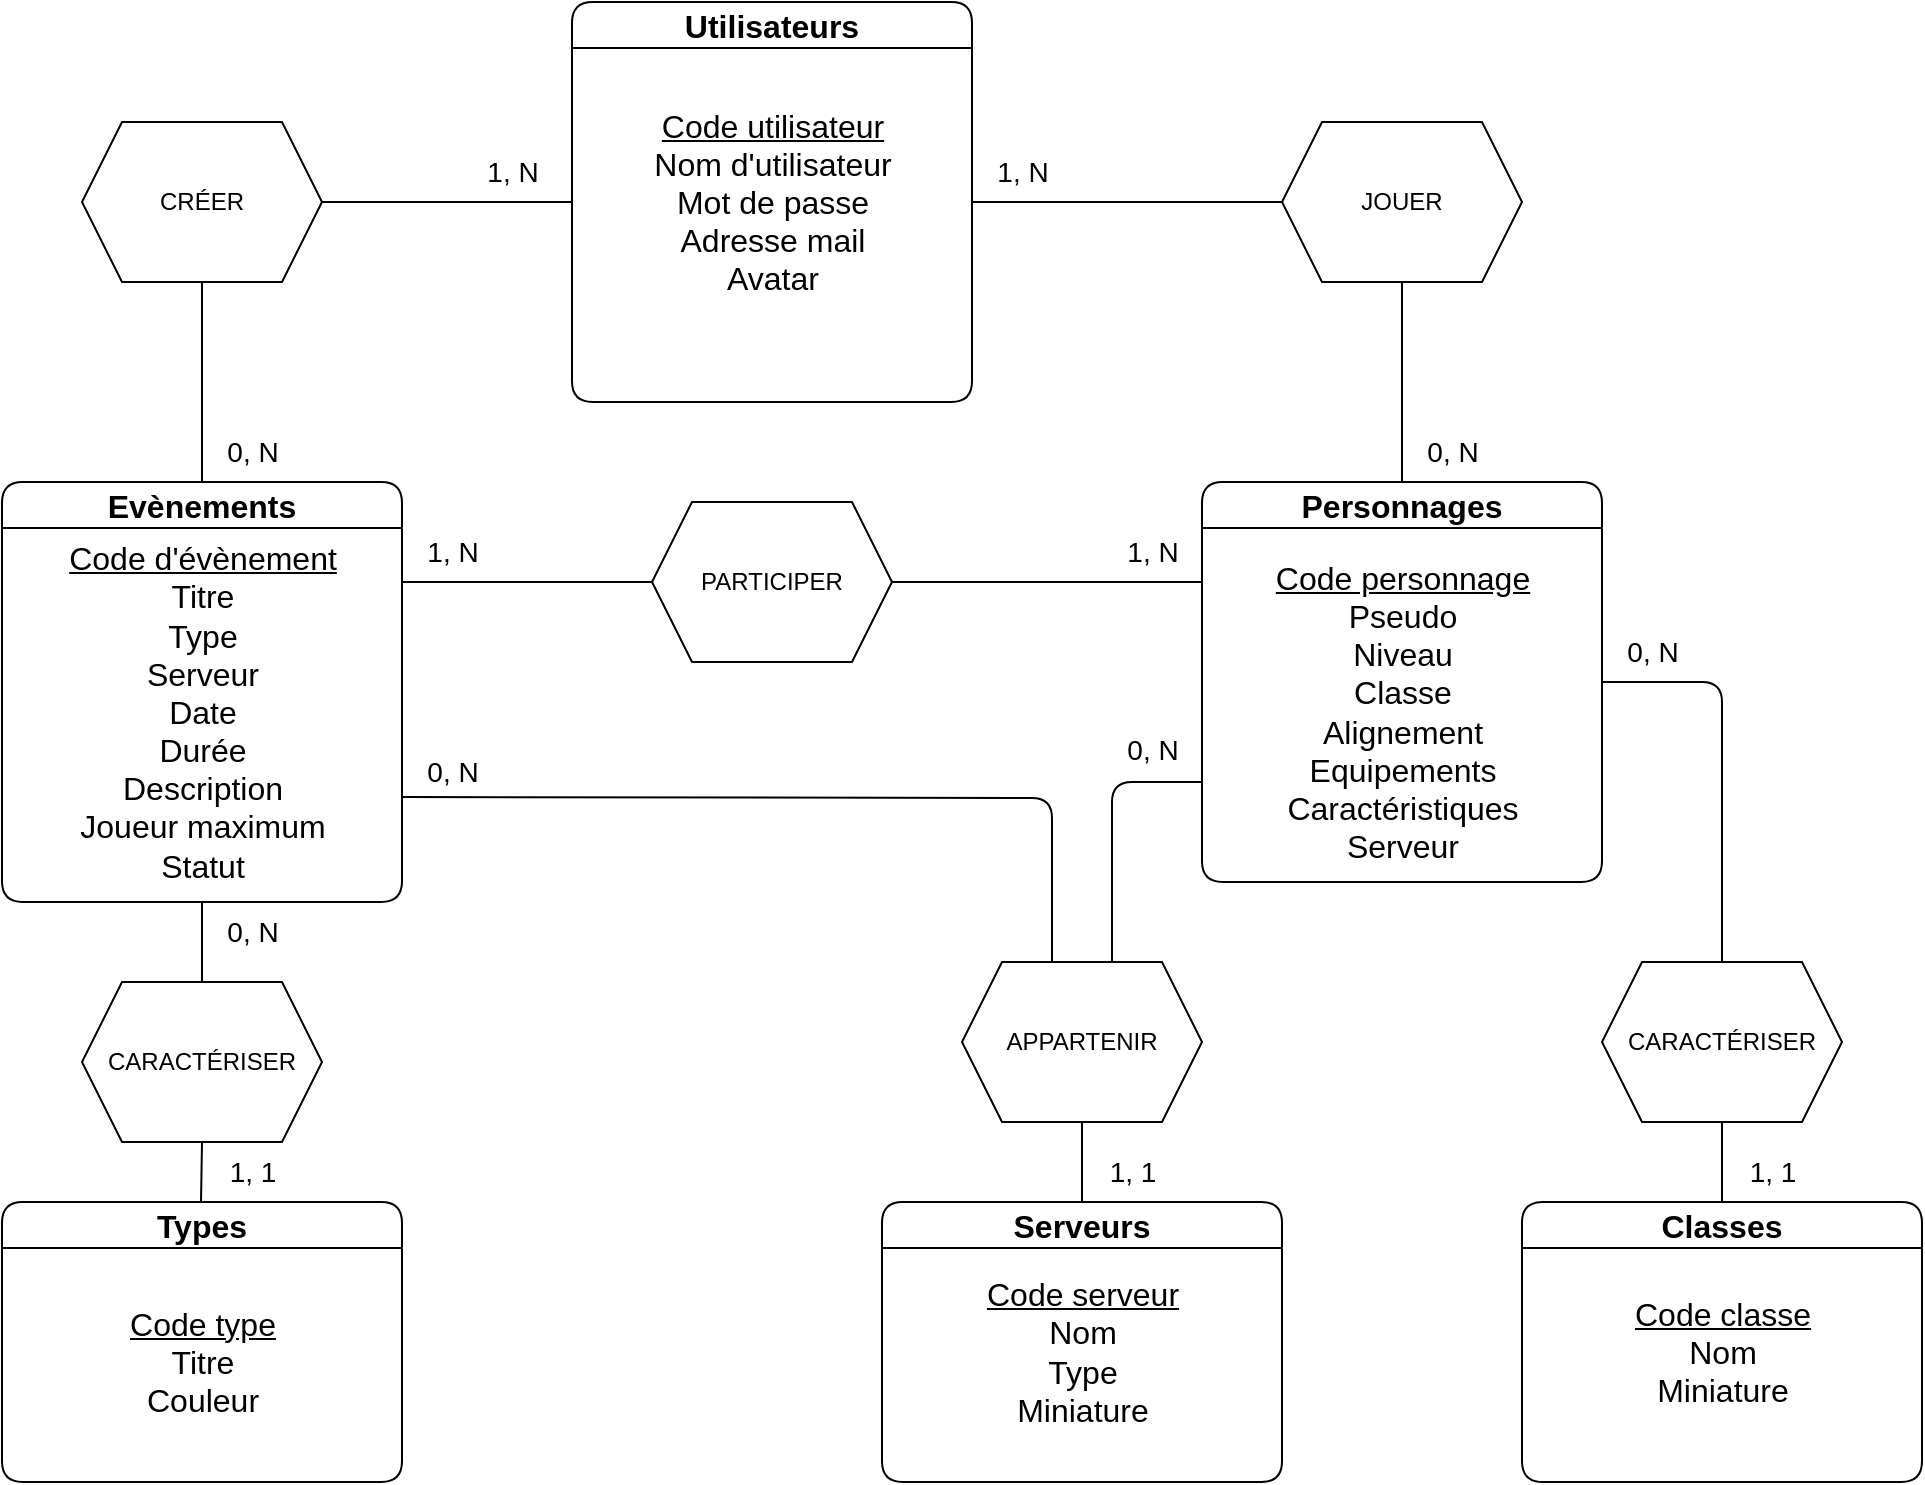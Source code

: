 <mxfile>
    <diagram id="jtF6xPpKGA2alfhUz21c" name="Page-1">
        <mxGraphModel dx="1335" dy="856" grid="1" gridSize="10" guides="1" tooltips="1" connect="1" arrows="1" fold="1" page="1" pageScale="1" pageWidth="1169" pageHeight="827" math="0" shadow="0">
            <root>
                <mxCell id="0"/>
                <mxCell id="1" parent="0"/>
                <mxCell id="2" value="&lt;span style=&quot;font-size: 16px;&quot;&gt;Personnages&lt;/span&gt;" style="swimlane;whiteSpace=wrap;html=1;fillColor=#FFFFFF;rounded=1;shadow=0;glass=0;swimlaneLine=1;separatorColor=none;" vertex="1" parent="1">
                    <mxGeometry x="800" y="280" width="200" height="200" as="geometry"/>
                </mxCell>
                <mxCell id="4" value="&lt;span style=&quot;font-size: 16px;&quot;&gt;&lt;u&gt;Code personnage&lt;/u&gt;&lt;/span&gt;&lt;div&gt;&lt;span style=&quot;font-size: 16px;&quot;&gt;Pseudo&lt;/span&gt;&lt;/div&gt;&lt;div&gt;&lt;span style=&quot;font-size: 16px;&quot;&gt;Niveau&lt;/span&gt;&lt;/div&gt;&lt;div&gt;&lt;span style=&quot;font-size: 16px;&quot;&gt;Classe&lt;/span&gt;&lt;/div&gt;&lt;div&gt;&lt;span style=&quot;font-size: 16px;&quot;&gt;Alignement&lt;/span&gt;&lt;/div&gt;&lt;div&gt;&lt;span style=&quot;font-size: 16px;&quot;&gt;Equipements&lt;/span&gt;&lt;/div&gt;&lt;div&gt;&lt;span style=&quot;font-size: 16px;&quot;&gt;Caractéristiques&lt;/span&gt;&lt;/div&gt;&lt;div&gt;&lt;span style=&quot;font-size: 16px;&quot;&gt;Serveur&lt;/span&gt;&lt;/div&gt;" style="text;html=1;align=center;verticalAlign=middle;resizable=0;points=[];autosize=1;strokeColor=none;fillColor=none;" vertex="1" parent="2">
                    <mxGeometry x="25" y="30" width="150" height="170" as="geometry"/>
                </mxCell>
                <mxCell id="5" value="&lt;font style=&quot;font-size: 16px;&quot;&gt;Utilisateurs&lt;/font&gt;" style="swimlane;whiteSpace=wrap;html=1;rounded=1;" vertex="1" parent="1">
                    <mxGeometry x="485" y="40" width="200" height="200" as="geometry"/>
                </mxCell>
                <mxCell id="6" value="&lt;font style=&quot;font-size: 16px;&quot;&gt;&lt;u&gt;Code utilisateur&lt;/u&gt;&lt;/font&gt;&lt;div&gt;&lt;font size=&quot;3&quot; style=&quot;&quot;&gt;Nom d&#39;utilisateur&lt;/font&gt;&lt;/div&gt;&lt;div&gt;&lt;font size=&quot;3&quot; style=&quot;&quot;&gt;Mot de passe&lt;/font&gt;&lt;/div&gt;&lt;div&gt;&lt;font size=&quot;3&quot; style=&quot;&quot;&gt;Adresse mail&lt;/font&gt;&lt;/div&gt;&lt;div&gt;&lt;font size=&quot;3&quot; style=&quot;&quot;&gt;Avatar&lt;/font&gt;&lt;/div&gt;" style="text;html=1;align=center;verticalAlign=middle;resizable=0;points=[];autosize=1;strokeColor=none;fillColor=none;" vertex="1" parent="5">
                    <mxGeometry x="30" y="45" width="140" height="110" as="geometry"/>
                </mxCell>
                <mxCell id="7" value="&lt;font style=&quot;font-size: 16px;&quot;&gt;Evènements&lt;/font&gt;" style="swimlane;whiteSpace=wrap;html=1;rounded=1;" vertex="1" parent="1">
                    <mxGeometry x="200" y="280" width="200" height="210" as="geometry"/>
                </mxCell>
                <mxCell id="8" value="&lt;span style=&quot;font-size: 16px;&quot;&gt;&lt;u&gt;Code d&#39;évènement&lt;/u&gt;&lt;/span&gt;&lt;div&gt;&lt;span style=&quot;font-size: 16px;&quot;&gt;Titre&lt;/span&gt;&lt;/div&gt;&lt;div&gt;&lt;span style=&quot;font-size: 16px;&quot;&gt;Type&lt;/span&gt;&lt;/div&gt;&lt;div&gt;&lt;span style=&quot;font-size: 16px;&quot;&gt;Serveur&lt;/span&gt;&lt;/div&gt;&lt;div&gt;&lt;span style=&quot;font-size: 16px;&quot;&gt;Date&lt;/span&gt;&lt;/div&gt;&lt;div&gt;&lt;span style=&quot;font-size: 16px;&quot;&gt;Durée&lt;/span&gt;&lt;/div&gt;&lt;div&gt;&lt;span style=&quot;font-size: 16px;&quot;&gt;Description&lt;/span&gt;&lt;/div&gt;&lt;div&gt;&lt;span style=&quot;font-size: 16px;&quot;&gt;Joueur maximum&lt;/span&gt;&lt;/div&gt;&lt;div&gt;&lt;span style=&quot;font-size: 16px;&quot;&gt;Statut&lt;/span&gt;&lt;/div&gt;" style="text;html=1;align=center;verticalAlign=middle;resizable=0;points=[];autosize=1;strokeColor=none;fillColor=none;" vertex="1" parent="7">
                    <mxGeometry x="20" y="20" width="160" height="190" as="geometry"/>
                </mxCell>
                <mxCell id="9" value="&lt;font style=&quot;font-size: 16px;&quot;&gt;Types&lt;/font&gt;" style="swimlane;whiteSpace=wrap;html=1;rounded=1;" vertex="1" parent="1">
                    <mxGeometry x="200" y="640" width="200" height="140" as="geometry"/>
                </mxCell>
                <mxCell id="10" value="&lt;span style=&quot;font-size: 16px;&quot;&gt;&lt;u&gt;Code type&lt;/u&gt;&lt;/span&gt;&lt;div&gt;&lt;span style=&quot;font-size: 16px;&quot;&gt;Titre&lt;/span&gt;&lt;/div&gt;&lt;div&gt;&lt;span style=&quot;font-size: 16px;&quot;&gt;Couleur&lt;/span&gt;&lt;/div&gt;" style="text;html=1;align=center;verticalAlign=middle;resizable=0;points=[];autosize=1;strokeColor=none;fillColor=none;" vertex="1" parent="9">
                    <mxGeometry x="50" y="45" width="100" height="70" as="geometry"/>
                </mxCell>
                <mxCell id="11" value="&lt;font style=&quot;font-size: 16px;&quot;&gt;Classes&lt;/font&gt;" style="swimlane;whiteSpace=wrap;html=1;rounded=1;" vertex="1" parent="1">
                    <mxGeometry x="960" y="640" width="200" height="140" as="geometry"/>
                </mxCell>
                <mxCell id="12" value="&lt;span style=&quot;font-size: 16px;&quot;&gt;&lt;u&gt;Code classe&lt;/u&gt;&lt;/span&gt;&lt;div&gt;&lt;span style=&quot;font-size: 16px;&quot;&gt;Nom&lt;/span&gt;&lt;/div&gt;&lt;div&gt;&lt;span style=&quot;font-size: 16px;&quot;&gt;Miniature&lt;/span&gt;&lt;/div&gt;" style="text;html=1;align=center;verticalAlign=middle;resizable=0;points=[];autosize=1;strokeColor=none;fillColor=none;" vertex="1" parent="11">
                    <mxGeometry x="45" y="40" width="110" height="70" as="geometry"/>
                </mxCell>
                <mxCell id="13" value="&lt;font style=&quot;font-size: 16px;&quot;&gt;Serveurs&lt;/font&gt;" style="swimlane;whiteSpace=wrap;html=1;startSize=23;rounded=1;fillStyle=auto;fillColor=default;" vertex="1" parent="1">
                    <mxGeometry x="640" y="640" width="200" height="140" as="geometry"/>
                </mxCell>
                <mxCell id="14" value="&lt;span style=&quot;font-size: 16px;&quot;&gt;&lt;u&gt;Code serveur&lt;/u&gt;&lt;/span&gt;&lt;div&gt;&lt;span style=&quot;font-size: 16px;&quot;&gt;Nom&lt;/span&gt;&lt;/div&gt;&lt;div&gt;&lt;span style=&quot;font-size: 16px;&quot;&gt;Type&lt;/span&gt;&lt;/div&gt;&lt;div&gt;&lt;span style=&quot;font-size: 16px;&quot;&gt;Miniature&lt;/span&gt;&lt;/div&gt;" style="text;html=1;align=center;verticalAlign=middle;resizable=0;points=[];autosize=1;strokeColor=none;fillColor=none;" vertex="1" parent="13">
                    <mxGeometry x="40" y="30" width="120" height="90" as="geometry"/>
                </mxCell>
                <mxCell id="16" value="APPARTENIR" style="shape=hexagon;perimeter=hexagonPerimeter2;whiteSpace=wrap;html=1;fixedSize=1;fillColor=none;" vertex="1" parent="1">
                    <mxGeometry x="680" y="520" width="120" height="80" as="geometry"/>
                </mxCell>
                <mxCell id="21" value="" style="endArrow=none;html=1;exitX=0.625;exitY=0;exitDx=0;exitDy=0;entryX=0;entryY=0.75;entryDx=0;entryDy=0;" edge="1" parent="1" source="16" target="2">
                    <mxGeometry width="50" height="50" relative="1" as="geometry">
                        <mxPoint x="760" y="518" as="sourcePoint"/>
                        <mxPoint x="760" y="380" as="targetPoint"/>
                        <Array as="points">
                            <mxPoint x="755" y="430"/>
                        </Array>
                    </mxGeometry>
                </mxCell>
                <mxCell id="22" value="" style="endArrow=none;html=1;exitX=1;exitY=0.75;exitDx=0;exitDy=0;entryX=0.375;entryY=0;entryDx=0;entryDy=0;" edge="1" parent="1" source="7" target="16">
                    <mxGeometry width="50" height="50" relative="1" as="geometry">
                        <mxPoint x="550" y="430" as="sourcePoint"/>
                        <mxPoint x="600" y="380" as="targetPoint"/>
                        <Array as="points">
                            <mxPoint x="725" y="438"/>
                        </Array>
                    </mxGeometry>
                </mxCell>
                <mxCell id="23" value="" style="endArrow=none;html=1;exitX=0.5;exitY=1;exitDx=0;exitDy=0;entryX=0.5;entryY=0;entryDx=0;entryDy=0;" edge="1" parent="1" source="16" target="13">
                    <mxGeometry width="50" height="50" relative="1" as="geometry">
                        <mxPoint x="550" y="430" as="sourcePoint"/>
                        <mxPoint x="600" y="380" as="targetPoint"/>
                    </mxGeometry>
                </mxCell>
                <mxCell id="25" value="CARACTÉRISER" style="shape=hexagon;perimeter=hexagonPerimeter2;whiteSpace=wrap;html=1;fixedSize=1;fillColor=none;" vertex="1" parent="1">
                    <mxGeometry x="1000" y="520" width="120" height="80" as="geometry"/>
                </mxCell>
                <mxCell id="26" value="" style="endArrow=none;html=1;entryX=1;entryY=0.5;entryDx=0;entryDy=0;exitX=0.5;exitY=0;exitDx=0;exitDy=0;" edge="1" parent="1" source="25" target="2">
                    <mxGeometry width="50" height="50" relative="1" as="geometry">
                        <mxPoint x="550" y="430" as="sourcePoint"/>
                        <mxPoint x="600" y="380" as="targetPoint"/>
                        <Array as="points">
                            <mxPoint x="1060" y="380"/>
                        </Array>
                    </mxGeometry>
                </mxCell>
                <mxCell id="27" value="" style="endArrow=none;html=1;exitX=0.5;exitY=0;exitDx=0;exitDy=0;entryX=0.5;entryY=1;entryDx=0;entryDy=0;" edge="1" parent="1" source="11" target="25">
                    <mxGeometry width="50" height="50" relative="1" as="geometry">
                        <mxPoint x="550" y="430" as="sourcePoint"/>
                        <mxPoint x="600" y="380" as="targetPoint"/>
                    </mxGeometry>
                </mxCell>
                <mxCell id="28" value="CARACTÉRISER" style="shape=hexagon;perimeter=hexagonPerimeter2;whiteSpace=wrap;html=1;fixedSize=1;fillColor=none;" vertex="1" parent="1">
                    <mxGeometry x="240" y="530" width="120" height="80" as="geometry"/>
                </mxCell>
                <mxCell id="29" value="" style="endArrow=none;html=1;exitX=0.5;exitY=0;exitDx=0;exitDy=0;" edge="1" parent="1" source="28" target="8">
                    <mxGeometry width="50" height="50" relative="1" as="geometry">
                        <mxPoint x="550" y="430" as="sourcePoint"/>
                        <mxPoint x="600" y="380" as="targetPoint"/>
                    </mxGeometry>
                </mxCell>
                <mxCell id="30" value="" style="endArrow=none;html=1;exitX=0.5;exitY=0;exitDx=0;exitDy=0;entryX=0.5;entryY=1;entryDx=0;entryDy=0;" edge="1" parent="1" target="28">
                    <mxGeometry width="50" height="50" relative="1" as="geometry">
                        <mxPoint x="299.5" y="640" as="sourcePoint"/>
                        <mxPoint x="299.5" y="600" as="targetPoint"/>
                    </mxGeometry>
                </mxCell>
                <mxCell id="32" value="CRÉER" style="shape=hexagon;perimeter=hexagonPerimeter2;whiteSpace=wrap;html=1;fixedSize=1;fillColor=none;" vertex="1" parent="1">
                    <mxGeometry x="240" y="100" width="120" height="80" as="geometry"/>
                </mxCell>
                <mxCell id="33" value="" style="endArrow=none;html=1;entryX=0;entryY=0.5;entryDx=0;entryDy=0;exitX=1;exitY=0.5;exitDx=0;exitDy=0;" edge="1" parent="1" source="32" target="5">
                    <mxGeometry width="50" height="50" relative="1" as="geometry">
                        <mxPoint x="550" y="430" as="sourcePoint"/>
                        <mxPoint x="600" y="380" as="targetPoint"/>
                    </mxGeometry>
                </mxCell>
                <mxCell id="34" value="" style="endArrow=none;html=1;entryX=0.5;entryY=1;entryDx=0;entryDy=0;exitX=0.5;exitY=0;exitDx=0;exitDy=0;" edge="1" parent="1" source="7" target="32">
                    <mxGeometry width="50" height="50" relative="1" as="geometry">
                        <mxPoint x="550" y="430" as="sourcePoint"/>
                        <mxPoint x="600" y="380" as="targetPoint"/>
                    </mxGeometry>
                </mxCell>
                <mxCell id="35" value="JOUER" style="shape=hexagon;perimeter=hexagonPerimeter2;whiteSpace=wrap;html=1;fixedSize=1;fillColor=none;" vertex="1" parent="1">
                    <mxGeometry x="840" y="100" width="120" height="80" as="geometry"/>
                </mxCell>
                <mxCell id="36" value="" style="endArrow=none;html=1;entryX=0.5;entryY=1;entryDx=0;entryDy=0;exitX=0.5;exitY=0;exitDx=0;exitDy=0;" edge="1" parent="1" source="2" target="35">
                    <mxGeometry width="50" height="50" relative="1" as="geometry">
                        <mxPoint x="550" y="430" as="sourcePoint"/>
                        <mxPoint x="600" y="380" as="targetPoint"/>
                    </mxGeometry>
                </mxCell>
                <mxCell id="37" value="" style="endArrow=none;html=1;entryX=0;entryY=0.5;entryDx=0;entryDy=0;exitX=1;exitY=0.5;exitDx=0;exitDy=0;" edge="1" parent="1" source="5" target="35">
                    <mxGeometry width="50" height="50" relative="1" as="geometry">
                        <mxPoint x="550" y="430" as="sourcePoint"/>
                        <mxPoint x="600" y="380" as="targetPoint"/>
                    </mxGeometry>
                </mxCell>
                <mxCell id="38" value="PARTICIPER" style="shape=hexagon;perimeter=hexagonPerimeter2;whiteSpace=wrap;html=1;fixedSize=1;fillColor=none;" vertex="1" parent="1">
                    <mxGeometry x="525" y="290" width="120" height="80" as="geometry"/>
                </mxCell>
                <mxCell id="40" value="" style="endArrow=none;html=1;entryX=0;entryY=0.25;entryDx=0;entryDy=0;exitX=1;exitY=0.5;exitDx=0;exitDy=0;" edge="1" parent="1" source="38" target="2">
                    <mxGeometry width="50" height="50" relative="1" as="geometry">
                        <mxPoint x="550" y="430" as="sourcePoint"/>
                        <mxPoint x="600" y="380" as="targetPoint"/>
                    </mxGeometry>
                </mxCell>
                <mxCell id="41" value="" style="endArrow=none;html=1;exitX=0;exitY=0.5;exitDx=0;exitDy=0;" edge="1" parent="1" source="38">
                    <mxGeometry width="50" height="50" relative="1" as="geometry">
                        <mxPoint x="550" y="430" as="sourcePoint"/>
                        <mxPoint x="400" y="330" as="targetPoint"/>
                    </mxGeometry>
                </mxCell>
                <mxCell id="42" value="&lt;font style=&quot;font-size: 14px;&quot;&gt;0, N&lt;/font&gt;" style="text;html=1;align=center;verticalAlign=middle;resizable=0;points=[];autosize=1;strokeColor=none;fillColor=none;" vertex="1" parent="1">
                    <mxGeometry x="750" y="399" width="50" height="30" as="geometry"/>
                </mxCell>
                <mxCell id="43" value="&lt;font style=&quot;font-size: 14px;&quot;&gt;0, N&lt;/font&gt;" style="text;html=1;align=center;verticalAlign=middle;resizable=0;points=[];autosize=1;strokeColor=none;fillColor=none;" vertex="1" parent="1">
                    <mxGeometry x="1000" y="350" width="50" height="30" as="geometry"/>
                </mxCell>
                <mxCell id="44" value="&lt;font style=&quot;font-size: 14px;&quot;&gt;0, N&lt;/font&gt;" style="text;html=1;align=center;verticalAlign=middle;resizable=0;points=[];autosize=1;strokeColor=none;fillColor=none;" vertex="1" parent="1">
                    <mxGeometry x="900" y="250" width="50" height="30" as="geometry"/>
                </mxCell>
                <mxCell id="45" value="&lt;font style=&quot;font-size: 14px;&quot;&gt;0, N&lt;/font&gt;" style="text;html=1;align=center;verticalAlign=middle;resizable=0;points=[];autosize=1;strokeColor=none;fillColor=none;" vertex="1" parent="1">
                    <mxGeometry x="300" y="250" width="50" height="30" as="geometry"/>
                </mxCell>
                <mxCell id="46" value="&lt;font style=&quot;font-size: 14px;&quot;&gt;1, N&lt;/font&gt;" style="text;html=1;align=center;verticalAlign=middle;resizable=0;points=[];autosize=1;strokeColor=none;fillColor=none;" vertex="1" parent="1">
                    <mxGeometry x="750" y="300" width="50" height="30" as="geometry"/>
                </mxCell>
                <mxCell id="47" value="&lt;font style=&quot;font-size: 14px;&quot;&gt;1, N&lt;/font&gt;" style="text;html=1;align=center;verticalAlign=middle;resizable=0;points=[];autosize=1;strokeColor=none;fillColor=none;" vertex="1" parent="1">
                    <mxGeometry x="685" y="110" width="50" height="30" as="geometry"/>
                </mxCell>
                <mxCell id="48" value="&lt;font style=&quot;font-size: 14px;&quot;&gt;1, N&lt;/font&gt;" style="text;html=1;align=center;verticalAlign=middle;resizable=0;points=[];autosize=1;strokeColor=none;fillColor=none;" vertex="1" parent="1">
                    <mxGeometry x="430" y="110" width="50" height="30" as="geometry"/>
                </mxCell>
                <mxCell id="49" value="&lt;font style=&quot;font-size: 14px;&quot;&gt;1, N&lt;/font&gt;" style="text;html=1;align=center;verticalAlign=middle;resizable=0;points=[];autosize=1;strokeColor=none;fillColor=none;" vertex="1" parent="1">
                    <mxGeometry x="400" y="300" width="50" height="30" as="geometry"/>
                </mxCell>
                <mxCell id="50" value="&lt;font style=&quot;font-size: 14px;&quot;&gt;0, N&lt;/font&gt;" style="text;html=1;align=center;verticalAlign=middle;resizable=0;points=[];autosize=1;strokeColor=none;fillColor=none;" vertex="1" parent="1">
                    <mxGeometry x="400" y="410" width="50" height="30" as="geometry"/>
                </mxCell>
                <mxCell id="51" value="&lt;font style=&quot;font-size: 14px;&quot;&gt;1, 1&lt;/font&gt;" style="text;html=1;align=center;verticalAlign=middle;resizable=0;points=[];autosize=1;strokeColor=none;fillColor=none;" vertex="1" parent="1">
                    <mxGeometry x="740" y="610" width="50" height="30" as="geometry"/>
                </mxCell>
                <mxCell id="52" value="&lt;font style=&quot;font-size: 14px;&quot;&gt;1, 1&lt;/font&gt;" style="text;html=1;align=center;verticalAlign=middle;resizable=0;points=[];autosize=1;strokeColor=none;fillColor=none;" vertex="1" parent="1">
                    <mxGeometry x="1060" y="610" width="50" height="30" as="geometry"/>
                </mxCell>
                <mxCell id="53" value="&lt;font style=&quot;font-size: 14px;&quot;&gt;1, 1&lt;/font&gt;" style="text;html=1;align=center;verticalAlign=middle;resizable=0;points=[];autosize=1;strokeColor=none;fillColor=none;" vertex="1" parent="1">
                    <mxGeometry x="300" y="610" width="50" height="30" as="geometry"/>
                </mxCell>
                <mxCell id="54" value="&lt;font style=&quot;font-size: 14px;&quot;&gt;0, N&lt;/font&gt;" style="text;html=1;align=center;verticalAlign=middle;resizable=0;points=[];autosize=1;strokeColor=none;fillColor=none;" vertex="1" parent="1">
                    <mxGeometry x="300" y="490" width="50" height="30" as="geometry"/>
                </mxCell>
            </root>
        </mxGraphModel>
    </diagram>
</mxfile>